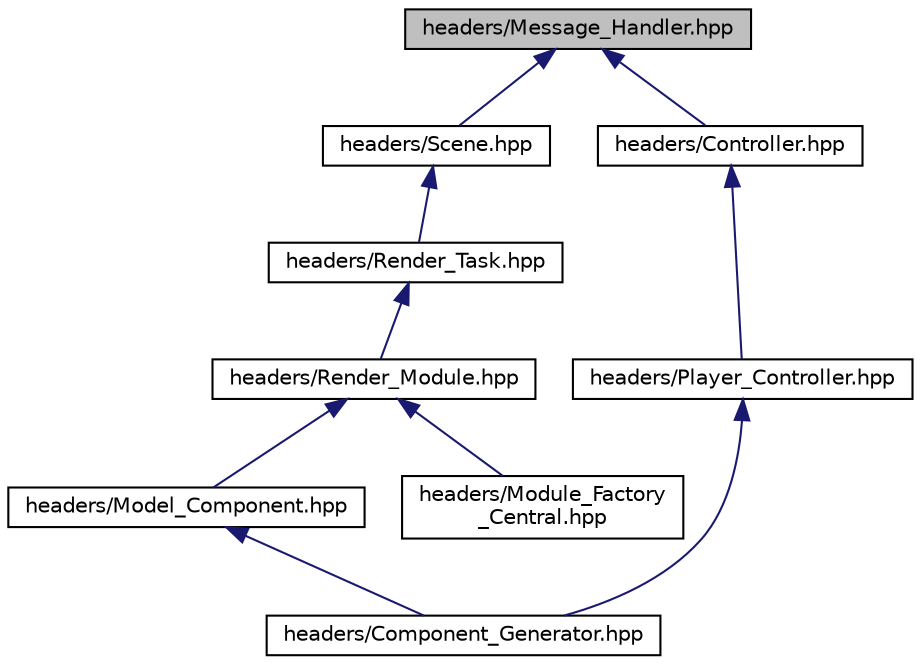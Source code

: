 digraph "headers/Message_Handler.hpp"
{
 // LATEX_PDF_SIZE
  edge [fontname="Helvetica",fontsize="10",labelfontname="Helvetica",labelfontsize="10"];
  node [fontname="Helvetica",fontsize="10",shape=record];
  Node4 [label="headers/Message_Handler.hpp",height=0.2,width=0.4,color="black", fillcolor="grey75", style="filled", fontcolor="black",tooltip="Process and save the messages and listeners."];
  Node4 -> Node5 [dir="back",color="midnightblue",fontsize="10",style="solid"];
  Node5 [label="headers/Scene.hpp",height=0.2,width=0.4,color="black", fillcolor="white", style="filled",URL="$d0/d8f/_scene_8hpp.html",tooltip=" "];
  Node5 -> Node6 [dir="back",color="midnightblue",fontsize="10",style="solid"];
  Node6 [label="headers/Render_Task.hpp",height=0.2,width=0.4,color="black", fillcolor="white", style="filled",URL="$db/df5/_render___task_8hpp.html",tooltip="Task of the render module."];
  Node6 -> Node7 [dir="back",color="midnightblue",fontsize="10",style="solid"];
  Node7 [label="headers/Render_Module.hpp",height=0.2,width=0.4,color="black", fillcolor="white", style="filled",URL="$de/d59/_render___module_8hpp.html",tooltip="Module of the render type components (model, camera and light). Create components and store the task ..."];
  Node7 -> Node8 [dir="back",color="midnightblue",fontsize="10",style="solid"];
  Node8 [label="headers/Model_Component.hpp",height=0.2,width=0.4,color="black", fillcolor="white", style="filled",URL="$d0/da4/_model___component_8hpp.html",tooltip="Component that stores a 3d mesh and process it's information and attributes."];
  Node8 -> Node9 [dir="back",color="midnightblue",fontsize="10",style="solid"];
  Node9 [label="headers/Component_Generator.hpp",height=0.2,width=0.4,color="black", fillcolor="white", style="filled",URL="$d2/de4/_component___generator_8hpp.html",tooltip="Generator of components, store and create components."];
  Node7 -> Node10 [dir="back",color="midnightblue",fontsize="10",style="solid"];
  Node10 [label="headers/Module_Factory\l_Central.hpp",height=0.2,width=0.4,color="black", fillcolor="white", style="filled",URL="$da/dc1/_module___factory___central_8hpp.html",tooltip="Patch to the problem of auto-registration of static members in cpp files. Registers and stores the mo..."];
  Node4 -> Node11 [dir="back",color="midnightblue",fontsize="10",style="solid"];
  Node11 [label="headers/Controller.hpp",height=0.2,width=0.4,color="black", fillcolor="white", style="filled",URL="$d6/d14/_controller_8hpp.html",tooltip="Virtual class of the controller component. A controller is a component and a listener at the same tim..."];
  Node11 -> Node12 [dir="back",color="midnightblue",fontsize="10",style="solid"];
  Node12 [label="headers/Player_Controller.hpp",height=0.2,width=0.4,color="black", fillcolor="white", style="filled",URL="$d7/d1e/_player___controller_8hpp.html",tooltip=" "];
  Node12 -> Node9 [dir="back",color="midnightblue",fontsize="10",style="solid"];
}
